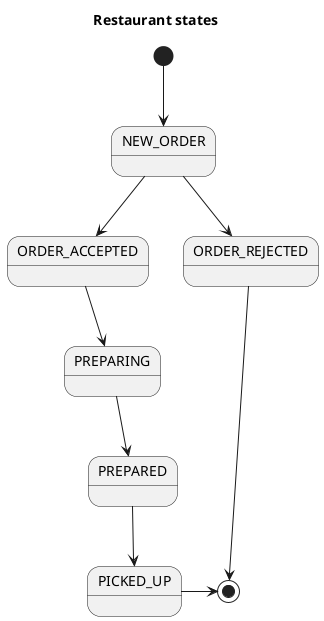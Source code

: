 @startuml state-restaurant

skinparam monochrome true
title Restaurant states

[*] --> NEW_ORDER
NEW_ORDER --> ORDER_ACCEPTED
ORDER_ACCEPTED --> PREPARING
PREPARING --> PREPARED
PREPARED --> PICKED_UP
PICKED_UP -right--> [*]

NEW_ORDER -right--> ORDER_REJECTED
ORDER_REJECTED -down--> [*]
@enduml